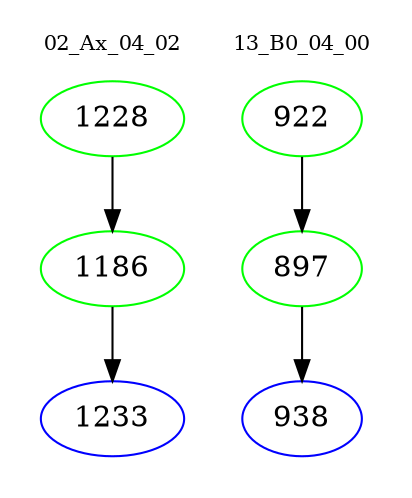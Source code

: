 digraph{
subgraph cluster_0 {
color = white
label = "02_Ax_04_02";
fontsize=10;
T0_1228 [label="1228", color="green"]
T0_1228 -> T0_1186 [color="black"]
T0_1186 [label="1186", color="green"]
T0_1186 -> T0_1233 [color="black"]
T0_1233 [label="1233", color="blue"]
}
subgraph cluster_1 {
color = white
label = "13_B0_04_00";
fontsize=10;
T1_922 [label="922", color="green"]
T1_922 -> T1_897 [color="black"]
T1_897 [label="897", color="green"]
T1_897 -> T1_938 [color="black"]
T1_938 [label="938", color="blue"]
}
}
